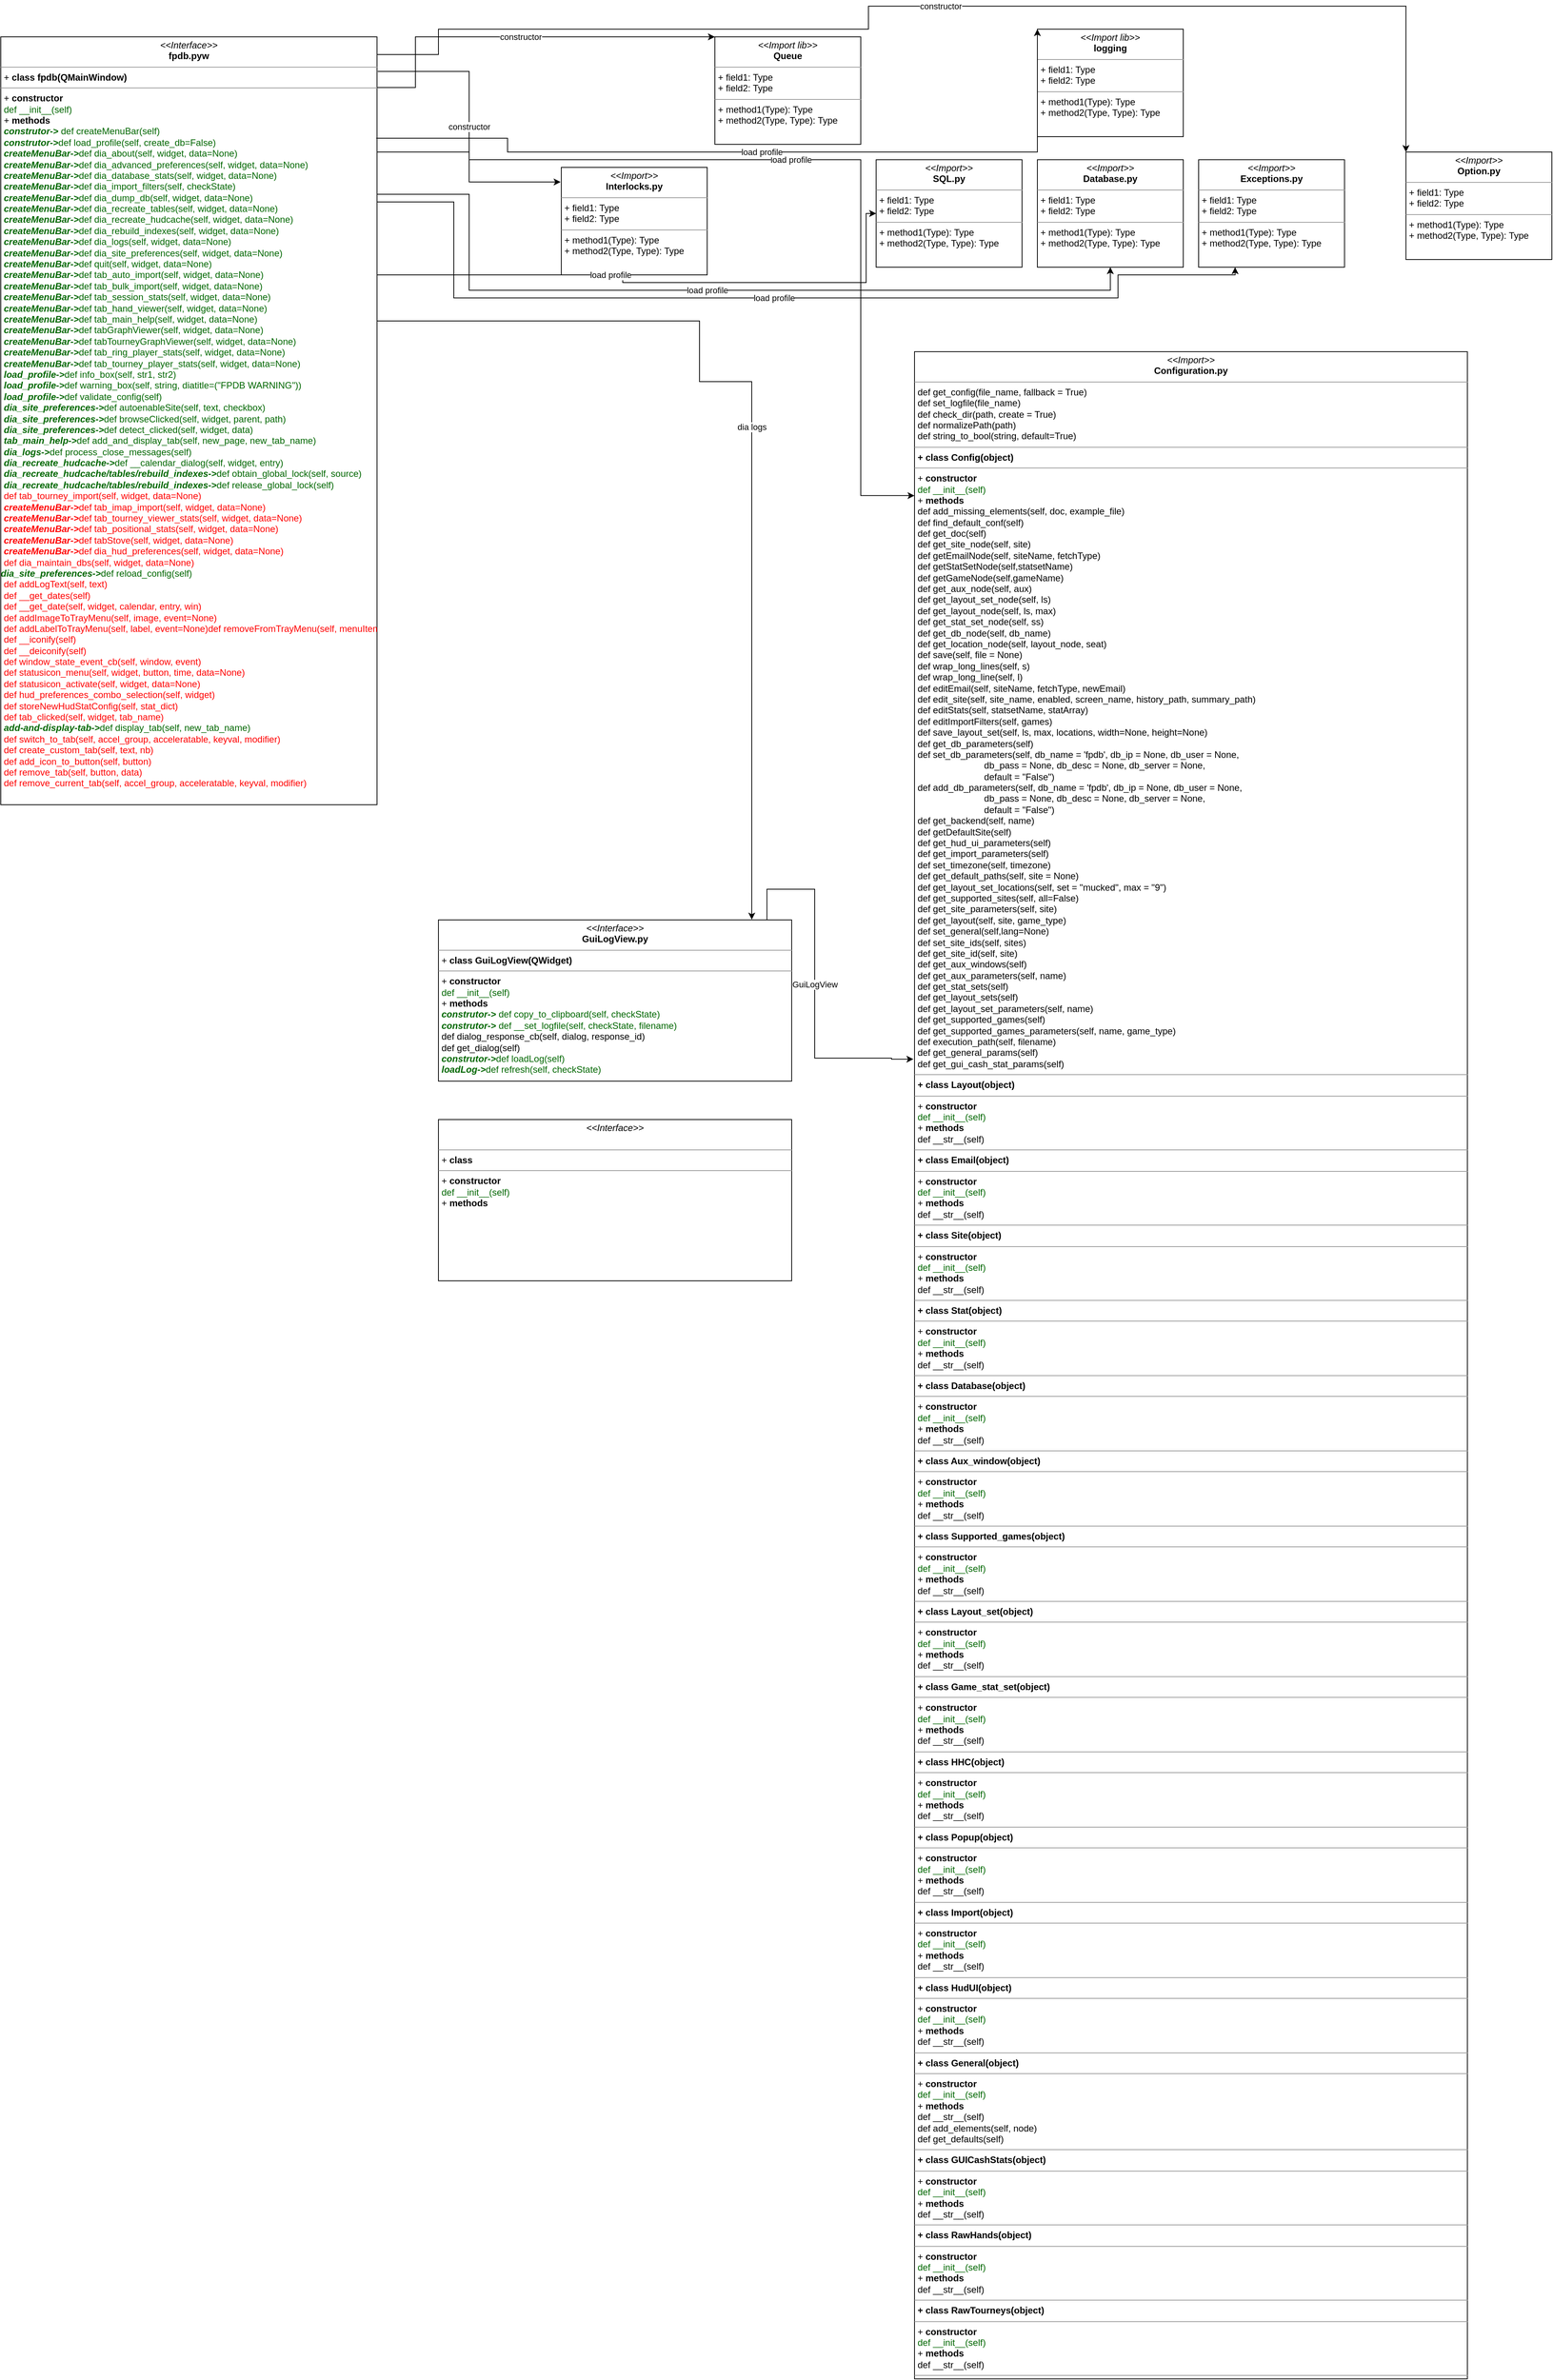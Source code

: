 <mxfile version="16.5.1" type="device"><diagram name="Page-1" id="6133507b-19e7-1e82-6fc7-422aa6c4b21f"><mxGraphModel dx="3524" dy="2050" grid="1" gridSize="10" guides="1" tooltips="1" connect="1" arrows="1" fold="1" page="1" pageScale="1" pageWidth="1100" pageHeight="850" background="none" math="0" shadow="0"><root><mxCell id="0"/><mxCell id="1" parent="0"/><mxCell id="b94bc138ca980ef-1" value="&lt;p style=&quot;margin: 0px ; margin-top: 4px ; text-align: center&quot;&gt;&lt;i&gt;&amp;lt;&amp;lt;Interface&amp;gt;&amp;gt;&lt;/i&gt;&lt;br&gt;&lt;b&gt;fpdb.pyw&lt;/b&gt;&lt;br&gt;&lt;/p&gt;&lt;hr size=&quot;1&quot;&gt;&lt;p style=&quot;margin: 0px ; margin-left: 4px&quot;&gt;+ &lt;b&gt;class fpdb(QMainWindow)&lt;/b&gt;&lt;br&gt;&lt;/p&gt;&lt;hr size=&quot;1&quot;&gt;&lt;p style=&quot;margin: 0px ; margin-left: 4px&quot;&gt;+ &lt;b&gt;constructor&lt;/b&gt;&lt;/p&gt;&lt;p style=&quot;margin: 0px ; margin-left: 4px&quot;&gt;&lt;font color=&quot;#006600&quot;&gt;def __init__(self)&lt;/font&gt;&lt;/p&gt;&lt;p style=&quot;margin: 0px ; margin-left: 4px&quot;&gt;+ &lt;b&gt;methods&lt;br&gt;&lt;/b&gt;&lt;/p&gt;&lt;p style=&quot;margin: 0px ; margin-left: 4px&quot;&gt;&lt;font color=&quot;#006600&quot;&gt;&lt;b&gt;&lt;i&gt;construtor-&amp;gt;&lt;/i&gt;&lt;/b&gt; def createMenuBar(self)&lt;/font&gt;&lt;br&gt;&lt;font color=&quot;#006600&quot;&gt;&lt;b&gt;&lt;i&gt;construtor-&amp;gt;&lt;/i&gt;&lt;/b&gt;def load_profile(self, create_db=False)&lt;/font&gt;&lt;/p&gt;&lt;p style=&quot;margin: 0px ; margin-left: 4px&quot;&gt;&lt;font color=&quot;#006600&quot;&gt;&lt;b&gt;&lt;i&gt;createMenuBar-&amp;gt;&lt;/i&gt;&lt;/b&gt;def dia_about(self, widget, data=None)&lt;/font&gt;&lt;br&gt;&lt;font color=&quot;#006600&quot;&gt;&lt;b&gt;&lt;i&gt;createMenuBar-&amp;gt;&lt;/i&gt;&lt;/b&gt;def dia_advanced_preferences(self, widget, data=None)&lt;/font&gt;&lt;br&gt;&lt;font color=&quot;#006600&quot;&gt;&lt;b&gt;&lt;i&gt;createMenuBar-&amp;gt;&lt;/i&gt;&lt;/b&gt;def dia_database_stats(self, widget, data=None)&lt;/font&gt;&lt;br&gt;&lt;font color=&quot;#006600&quot;&gt;&lt;b&gt;&lt;i&gt;createMenuBar-&amp;gt;&lt;/i&gt;&lt;/b&gt;def dia_import_filters(self, checkState)&lt;/font&gt;&lt;br&gt;&lt;font color=&quot;#006600&quot;&gt;&lt;b&gt;&lt;i&gt;createMenuBar-&amp;gt;&lt;/i&gt;&lt;/b&gt;def dia_dump_db(self, widget, data=None)&lt;/font&gt;&lt;br&gt;&lt;font color=&quot;#006600&quot;&gt;&lt;b&gt;&lt;i&gt;createMenuBar-&amp;gt;&lt;/i&gt;&lt;/b&gt;def dia_recreate_tables(self, widget, data=None)&lt;/font&gt;&lt;br&gt;&lt;font color=&quot;#006600&quot;&gt;&lt;b&gt;&lt;i&gt;createMenuBar-&amp;gt;&lt;/i&gt;&lt;/b&gt;def dia_recreate_hudcache(self, widget, data=None)&lt;/font&gt;&lt;br&gt;&lt;font color=&quot;#006600&quot;&gt;&lt;b&gt;&lt;i&gt;createMenuBar-&amp;gt;&lt;/i&gt;&lt;/b&gt;def dia_rebuild_indexes(self, widget, data=None)&lt;/font&gt;&lt;br&gt;&lt;font color=&quot;#006600&quot;&gt;&lt;b&gt;&lt;i&gt;createMenuBar-&amp;gt;&lt;/i&gt;&lt;/b&gt;def dia_logs(self, widget, data=None)&lt;/font&gt;&lt;br&gt;&lt;font color=&quot;#006600&quot;&gt;&lt;b&gt;&lt;i&gt;createMenuBar-&amp;gt;&lt;/i&gt;&lt;/b&gt;def dia_site_preferences(self, widget, data=None)&lt;/font&gt;&lt;/p&gt;&lt;p style=&quot;margin: 0px ; margin-left: 4px&quot;&gt;&lt;font color=&quot;#006600&quot;&gt;&lt;b&gt;&lt;i&gt;createMenuBar-&amp;gt;&lt;/i&gt;&lt;/b&gt;def quit(self, widget, data=None)&lt;/font&gt;&lt;/p&gt;&lt;p style=&quot;margin: 0px ; margin-left: 4px&quot;&gt;&lt;font color=&quot;#006600&quot;&gt;&lt;b&gt;&lt;i&gt;createMenuBar-&amp;gt;&lt;/i&gt;&lt;/b&gt;def tab_auto_import(self, widget, data=None)&lt;/font&gt;&lt;br&gt;&lt;font color=&quot;#006600&quot;&gt;&lt;b&gt;&lt;i&gt;createMenuBar-&amp;gt;&lt;/i&gt;&lt;/b&gt;def tab_bulk_import(self, widget, data=None)&lt;/font&gt;&lt;/p&gt;&lt;p style=&quot;margin: 0px ; margin-left: 4px&quot;&gt;&lt;font color=&quot;#006600&quot;&gt;&lt;b&gt;&lt;i&gt;createMenuBar-&amp;gt;&lt;/i&gt;&lt;/b&gt;def tab_session_stats(self, widget, data=None)&lt;/font&gt;&lt;br&gt;&lt;font color=&quot;#006600&quot;&gt;&lt;b&gt;&lt;i&gt;createMenuBar-&amp;gt;&lt;/i&gt;&lt;/b&gt;def tab_hand_viewer(self, widget, data=None)&lt;/font&gt;&lt;br&gt;&lt;font color=&quot;#006600&quot;&gt;&lt;b&gt;&lt;i&gt;createMenuBar-&amp;gt;&lt;/i&gt;&lt;/b&gt;def tab_main_help(self, widget, data=None)&lt;/font&gt;&lt;br&gt;&lt;font color=&quot;#006600&quot;&gt;&lt;b&gt;&lt;i&gt;createMenuBar-&amp;gt;&lt;/i&gt;&lt;/b&gt;def tabGraphViewer(self, widget, data=None)&lt;/font&gt;&lt;br&gt;&lt;font color=&quot;#006600&quot;&gt;&lt;b&gt;&lt;i&gt;createMenuBar-&amp;gt;&lt;/i&gt;&lt;/b&gt;def tabTourneyGraphViewer(self, widget, data=None)&lt;/font&gt;&lt;/p&gt;&lt;p style=&quot;margin: 0px ; margin-left: 4px&quot;&gt;&lt;font color=&quot;#006600&quot;&gt;&lt;b&gt;&lt;i&gt;createMenuBar-&amp;gt;&lt;/i&gt;&lt;/b&gt;def tab_ring_player_stats(self, widget, data=None)&lt;br&gt;&lt;b&gt;&lt;i&gt;createMenuBar-&amp;gt;&lt;/i&gt;&lt;/b&gt;def tab_tourney_player_stats(self, widget, data=None)&lt;/font&gt;&lt;/p&gt;&lt;p style=&quot;margin: 0px ; margin-left: 4px&quot;&gt;&lt;font color=&quot;#006600&quot;&gt;&lt;b&gt;&lt;i&gt;load_profile-&amp;gt;&lt;/i&gt;&lt;/b&gt;def info_box(self, str1, str2)&lt;/font&gt;&lt;br&gt;&lt;font color=&quot;#006600&quot;&gt;&lt;b&gt;&lt;i&gt;load_profile-&amp;gt;&lt;/i&gt;&lt;/b&gt;def warning_box(self, string, diatitle=(&quot;FPDB WARNING&quot;))&lt;/font&gt;&lt;br&gt;&lt;font color=&quot;#006600&quot;&gt;&lt;b&gt;&lt;i&gt;load_profile-&amp;gt;&lt;/i&gt;&lt;/b&gt;def validate_config(self)&lt;/font&gt;&lt;br&gt;&lt;font color=&quot;#006600&quot;&gt;&lt;b&gt;&lt;i&gt;dia_site_preferences-&amp;gt;&lt;/i&gt;&lt;/b&gt;def autoenableSite(self, text, checkbox)&lt;/font&gt;&lt;br&gt;&lt;font color=&quot;#006600&quot;&gt;&lt;b&gt;&lt;i&gt;dia_site_preferences-&amp;gt;&lt;/i&gt;&lt;/b&gt;def browseClicked(self, widget, parent, path)&lt;/font&gt;&lt;br&gt;&lt;font color=&quot;#006600&quot;&gt;&lt;b&gt;&lt;i&gt;dia_site_preferences-&amp;gt;&lt;/i&gt;&lt;/b&gt;def detect_clicked(self, widget, data)&lt;/font&gt;&lt;br&gt;&lt;font color=&quot;#006600&quot;&gt;&lt;b&gt;&lt;i&gt;tab_main_help-&amp;gt;&lt;/i&gt;&lt;/b&gt;def add_and_display_tab(self, new_page, new_tab_name)&lt;/font&gt;&lt;br&gt;&lt;font color=&quot;#006600&quot;&gt;&lt;b&gt;&lt;i&gt;dia_logs-&amp;gt;&lt;/i&gt;&lt;/b&gt;def process_close_messages(self)&lt;/font&gt;&lt;br&gt;&lt;font color=&quot;#006600&quot;&gt;&lt;b&gt;&lt;i&gt;dia_recreate_hudcache-&amp;gt;&lt;/i&gt;&lt;/b&gt;def __calendar_dialog(self, widget, entry)&lt;/font&gt;&lt;br&gt;&lt;font color=&quot;#006600&quot;&gt;&lt;b&gt;&lt;i&gt;dia_recreate_hudcache/tables/rebuild_indexes-&amp;gt;&lt;/i&gt;&lt;/b&gt;def obtain_global_lock(self, source)&lt;/font&gt;&lt;br&gt;&lt;font color=&quot;#006600&quot;&gt;&lt;b&gt;&lt;i&gt;dia_recreate_hudcache/tables/rebuild_indexes-&amp;gt;&lt;/i&gt;&lt;/b&gt;def release_global_lock(self)&lt;/font&gt;&lt;br&gt;&lt;font color=&quot;#FF0000&quot;&gt;def tab_tourney_import(self, widget, data=None)&lt;/font&gt;&lt;br&gt;&lt;font color=&quot;#FF0000&quot;&gt;&lt;b&gt;&lt;i&gt;createMenuBar-&amp;gt;&lt;/i&gt;&lt;/b&gt;def tab_imap_import(self, widget, data=None)&lt;/font&gt;&lt;br&gt;&lt;font color=&quot;#FF0000&quot;&gt;&lt;b&gt;&lt;i&gt;createMenuBar-&amp;gt;&lt;/i&gt;&lt;/b&gt;def tab_tourney_viewer_stats(self, widget, data=None)&lt;/font&gt;&lt;br&gt;&lt;font color=&quot;#FF0000&quot;&gt;&lt;b&gt;&lt;i&gt;createMenuBar-&amp;gt;&lt;/i&gt;&lt;/b&gt;def tab_positional_stats(self, widget, data=None)&lt;/font&gt;&lt;br&gt;&lt;font color=&quot;#FF0000&quot;&gt;&lt;b&gt;&lt;i&gt;createMenuBar-&amp;gt;&lt;/i&gt;&lt;/b&gt;def tabStove(self, widget, data=None)&lt;/font&gt;&lt;font color=&quot;#FF0000&quot;&gt;&lt;/font&gt;&lt;br&gt;&lt;/p&gt;&lt;p style=&quot;margin: 0px ; margin-left: 4px&quot;&gt;&lt;font color=&quot;#FF0000&quot;&gt;&lt;b&gt;&lt;i&gt;createMenuBar-&amp;gt;&lt;/i&gt;&lt;/b&gt;def dia_hud_preferences(self, widget, data=None)&lt;/font&gt;&lt;/p&gt;&lt;p style=&quot;margin: 0px ; margin-left: 4px&quot;&gt;&lt;font color=&quot;#FF0000&quot;&gt;def dia_maintain_dbs(self, widget, data=None)&lt;/font&gt;&lt;/p&gt;&lt;font color=&quot;#006600&quot;&gt;&lt;b&gt;&lt;i&gt;dia_site_preferences-&amp;gt;&lt;/i&gt;&lt;/b&gt;&lt;span&gt;def reload_config(self)&lt;/span&gt;&lt;/font&gt;&lt;b style=&quot;color: rgb(0 , 102 , 0)&quot;&gt;&lt;i&gt;&lt;br&gt;&lt;/i&gt;&lt;/b&gt;&lt;p style=&quot;margin: 0px ; margin-left: 4px&quot;&gt;&lt;font color=&quot;#FF0000&quot;&gt;def addLogText(self, text)&lt;/font&gt;&lt;/p&gt;&lt;p style=&quot;margin: 0px ; margin-left: 4px&quot;&gt;&lt;font color=&quot;#FF0000&quot;&gt;def __get_dates(self)&lt;br&gt;def __get_date(self, widget, calendar, entry, win)&lt;/font&gt;&lt;/p&gt;&lt;p style=&quot;margin: 0px ; margin-left: 4px&quot;&gt;&lt;font color=&quot;#FF0000&quot;&gt;def addImageToTrayMenu(self, image, event=None)&lt;br&gt;def addLabelToTrayMenu(self, label, event=None)&lt;/font&gt;&lt;font color=&quot;#FF0000&quot;&gt;def removeFromTrayMenu(self, menuItem)&lt;br&gt;def __iconify(self)&lt;br&gt;def __deiconify(self)&lt;/font&gt;&lt;br&gt;&lt;font color=&quot;#FF0000&quot;&gt;def window_state_event_cb(self, window, event)&lt;br&gt;def statusicon_menu(self, widget, button, time, data=None)&lt;br&gt;def statusicon_activate(self, widget, data=None)&lt;/font&gt;&lt;br&gt;&lt;font color=&quot;#FF0000&quot;&gt;def hud_preferences_combo_selection(self, widget)&lt;/font&gt;&lt;br&gt;&lt;font color=&quot;#FF0000&quot;&gt;def storeNewHudStatConfig(self, stat_dict)&lt;/font&gt;&lt;/p&gt;&lt;p style=&quot;margin: 0px ; margin-left: 4px&quot;&gt;&lt;font color=&quot;#FF0000&quot;&gt;def tab_clicked(self, widget, tab_name)&lt;/font&gt;&lt;/p&gt;&lt;p style=&quot;margin: 0px ; margin-left: 4px&quot;&gt;&lt;font color=&quot;#006600&quot;&gt;&lt;font color=&quot;#006600&quot;&gt;&lt;b&gt;&lt;i&gt;add-and-display-tab-&amp;gt;&lt;/i&gt;&lt;/b&gt;&lt;/font&gt;def display_tab(self, new_tab_name)&lt;/font&gt;&lt;br&gt;&lt;font color=&quot;#FF0000&quot;&gt;def switch_to_tab(self, accel_group, acceleratable, keyval, modifier)&lt;/font&gt;&lt;br&gt;&lt;font color=&quot;#FF0000&quot;&gt;def create_custom_tab(self, text, nb)&lt;/font&gt;&lt;br&gt;&lt;font color=&quot;#FF0000&quot;&gt;def add_icon_to_button(self, button)&lt;/font&gt;&lt;br&gt;&lt;font color=&quot;#FF0000&quot;&gt;def remove_tab(self, button, data)&lt;/font&gt;&lt;br&gt;&lt;font color=&quot;#FF0000&quot;&gt;def remove_current_tab(self, accel_group, acceleratable, keyval, modifier)&lt;/font&gt;&lt;/p&gt;" style="verticalAlign=top;align=left;overflow=fill;fontSize=12;fontFamily=Helvetica;html=1;rounded=0;shadow=0;comic=0;labelBackgroundColor=none;strokeWidth=1" parent="1" vertex="1"><mxGeometry x="-10" y="50" width="490" height="1000" as="geometry"/></mxCell><mxCell id="KZfelSR5Xlm1wKvopIpE-1" value="&lt;p style=&quot;margin: 0px ; margin-top: 4px ; text-align: center&quot;&gt;&lt;i&gt;&amp;lt;&amp;lt;Import&amp;gt;&amp;gt;&lt;/i&gt;&lt;br&gt;&lt;b&gt;Interlocks.py&lt;/b&gt;&lt;/p&gt;&lt;hr size=&quot;1&quot;&gt;&lt;p style=&quot;margin: 0px ; margin-left: 4px&quot;&gt;+ field1: Type&lt;br&gt;+ field2: Type&lt;/p&gt;&lt;hr size=&quot;1&quot;&gt;&lt;p style=&quot;margin: 0px ; margin-left: 4px&quot;&gt;+ method1(Type): Type&lt;br&gt;+ method2(Type, Type): Type&lt;/p&gt;" style="verticalAlign=top;align=left;overflow=fill;fontSize=12;fontFamily=Helvetica;html=1;rounded=0;shadow=0;comic=0;labelBackgroundColor=none;strokeWidth=1" parent="1" vertex="1"><mxGeometry x="720" y="220" width="190" height="140" as="geometry"/></mxCell><mxCell id="KZfelSR5Xlm1wKvopIpE-4" value="&lt;p style=&quot;margin: 0px ; margin-top: 4px ; text-align: center&quot;&gt;&lt;i&gt;&amp;lt;&amp;lt;Import lib&amp;gt;&amp;gt;&lt;/i&gt;&lt;br&gt;&lt;b&gt;Queue&lt;/b&gt;&lt;br&gt;&lt;/p&gt;&lt;hr size=&quot;1&quot;&gt;&lt;p style=&quot;margin: 0px ; margin-left: 4px&quot;&gt;+ field1: Type&lt;br&gt;+ field2: Type&lt;/p&gt;&lt;hr size=&quot;1&quot;&gt;&lt;p style=&quot;margin: 0px ; margin-left: 4px&quot;&gt;+ method1(Type): Type&lt;br&gt;+ method2(Type, Type): Type&lt;/p&gt;" style="verticalAlign=top;align=left;overflow=fill;fontSize=12;fontFamily=Helvetica;html=1;rounded=0;shadow=0;comic=0;labelBackgroundColor=none;strokeWidth=1" parent="1" vertex="1"><mxGeometry x="920" y="50" width="190" height="140" as="geometry"/></mxCell><mxCell id="KZfelSR5Xlm1wKvopIpE-5" value="" style="endArrow=classic;html=1;rounded=0;exitX=1.002;exitY=0.045;exitDx=0;exitDy=0;exitPerimeter=0;entryX=-0.005;entryY=0.136;entryDx=0;entryDy=0;entryPerimeter=0;fontStyle=1;edgeStyle=orthogonalEdgeStyle;" parent="1" source="b94bc138ca980ef-1" target="KZfelSR5Xlm1wKvopIpE-1" edge="1"><mxGeometry relative="1" as="geometry"><mxPoint x="500" y="570" as="sourcePoint"/><mxPoint x="600" y="570" as="targetPoint"/></mxGeometry></mxCell><mxCell id="KZfelSR5Xlm1wKvopIpE-6" value="constructor" style="edgeLabel;resizable=0;html=1;align=center;verticalAlign=middle;" parent="KZfelSR5Xlm1wKvopIpE-5" connectable="0" vertex="1"><mxGeometry relative="1" as="geometry"/></mxCell><mxCell id="KZfelSR5Xlm1wKvopIpE-7" value="" style="endArrow=classic;html=1;rounded=0;entryX=0;entryY=0;entryDx=0;entryDy=0;exitX=1;exitY=0.066;exitDx=0;exitDy=0;exitPerimeter=0;edgeStyle=orthogonalEdgeStyle;" parent="1" source="b94bc138ca980ef-1" target="KZfelSR5Xlm1wKvopIpE-4" edge="1"><mxGeometry relative="1" as="geometry"><mxPoint x="500" y="148.74" as="sourcePoint"/><mxPoint x="729.05" y="149.04" as="targetPoint"/><Array as="points"><mxPoint x="530" y="116"/><mxPoint x="530" y="50"/></Array></mxGeometry></mxCell><mxCell id="KZfelSR5Xlm1wKvopIpE-8" value="constructor" style="edgeLabel;resizable=0;html=1;align=center;verticalAlign=middle;" parent="KZfelSR5Xlm1wKvopIpE-7" connectable="0" vertex="1"><mxGeometry relative="1" as="geometry"/></mxCell><mxCell id="KZfelSR5Xlm1wKvopIpE-9" value="&lt;p style=&quot;margin: 0px ; margin-top: 4px ; text-align: center&quot;&gt;&lt;i&gt;&amp;lt;&amp;lt;Import&amp;gt;&amp;gt;&lt;/i&gt;&lt;br&gt;&lt;b&gt;Option.py&lt;/b&gt;&lt;/p&gt;&lt;hr size=&quot;1&quot;&gt;&lt;p style=&quot;margin: 0px ; margin-left: 4px&quot;&gt;+ field1: Type&lt;br&gt;+ field2: Type&lt;/p&gt;&lt;hr size=&quot;1&quot;&gt;&lt;p style=&quot;margin: 0px ; margin-left: 4px&quot;&gt;+ method1(Type): Type&lt;br&gt;+ method2(Type, Type): Type&lt;/p&gt;" style="verticalAlign=top;align=left;overflow=fill;fontSize=12;fontFamily=Helvetica;html=1;rounded=0;shadow=0;comic=0;labelBackgroundColor=none;strokeWidth=1" parent="1" vertex="1"><mxGeometry x="1820" y="200" width="190" height="140" as="geometry"/></mxCell><mxCell id="KZfelSR5Xlm1wKvopIpE-10" value="" style="endArrow=classic;html=1;rounded=0;entryX=0;entryY=0;entryDx=0;entryDy=0;exitX=1;exitY=0.023;exitDx=0;exitDy=0;exitPerimeter=0;edgeStyle=orthogonalEdgeStyle;" parent="1" source="b94bc138ca980ef-1" target="KZfelSR5Xlm1wKvopIpE-9" edge="1"><mxGeometry relative="1" as="geometry"><mxPoint x="490" y="90" as="sourcePoint"/><mxPoint x="730" y="290" as="targetPoint"/><Array as="points"><mxPoint x="560" y="73"/><mxPoint x="560" y="40"/><mxPoint x="1120" y="40"/><mxPoint x="1120" y="10"/><mxPoint x="1820" y="10"/></Array></mxGeometry></mxCell><mxCell id="KZfelSR5Xlm1wKvopIpE-11" value="constructor" style="edgeLabel;resizable=0;html=1;align=center;verticalAlign=middle;" parent="KZfelSR5Xlm1wKvopIpE-10" connectable="0" vertex="1"><mxGeometry relative="1" as="geometry"/></mxCell><mxCell id="KZfelSR5Xlm1wKvopIpE-12" value="&lt;p style=&quot;margin: 0px ; margin-top: 4px ; text-align: center&quot;&gt;&lt;i&gt;&amp;lt;&amp;lt;Import&amp;gt;&amp;gt;&lt;/i&gt;&lt;br&gt;&lt;b&gt;Configuration.py&lt;/b&gt;&lt;/p&gt;&lt;hr size=&quot;1&quot;&gt;&lt;p style=&quot;margin: 0px ; margin-left: 4px&quot;&gt;def get_config(file_name, fallback = True)&lt;/p&gt;&lt;p style=&quot;margin: 0px ; margin-left: 4px&quot;&gt;def set_logfile(file_name)&lt;/p&gt;&lt;p style=&quot;margin: 0px ; margin-left: 4px&quot;&gt;def check_dir(path, create = True)&lt;/p&gt;&lt;p style=&quot;margin: 0px ; margin-left: 4px&quot;&gt;def normalizePath(path)&lt;/p&gt;&lt;p style=&quot;margin: 0px ; margin-left: 4px&quot;&gt;def string_to_bool(string, default=True)&lt;/p&gt;&lt;hr size=&quot;1&quot;&gt;&lt;p style=&quot;margin: 0px ; margin-left: 4px&quot;&gt;&lt;b&gt;+ class Config(object)&lt;/b&gt;&lt;/p&gt;&lt;hr size=&quot;1&quot;&gt;&lt;p style=&quot;margin: 0px 0px 0px 4px&quot;&gt;+&amp;nbsp;&lt;b&gt;constructor&lt;/b&gt;&lt;/p&gt;&lt;p style=&quot;margin: 0px 0px 0px 4px&quot;&gt;&lt;font color=&quot;#006600&quot;&gt;def __init__(self)&lt;/font&gt;&lt;/p&gt;&lt;p style=&quot;margin: 0px 0px 0px 4px&quot;&gt;+&amp;nbsp;&lt;b&gt;methods&lt;/b&gt;&lt;/p&gt;&lt;p style=&quot;margin: 0px 0px 0px 4px&quot;&gt;def add_missing_elements(self, doc, example_file)&lt;/p&gt;&lt;p style=&quot;margin: 0px 0px 0px 4px&quot;&gt;def find_default_conf(self)&lt;/p&gt;&lt;p style=&quot;margin: 0px 0px 0px 4px&quot;&gt;def get_doc(self)&lt;/p&gt;&lt;p style=&quot;margin: 0px 0px 0px 4px&quot;&gt;def get_site_node(self, site)&lt;/p&gt;&lt;p style=&quot;margin: 0px 0px 0px 4px&quot;&gt;def getEmailNode(self, siteName, fetchType)&lt;/p&gt;&lt;p style=&quot;margin: 0px 0px 0px 4px&quot;&gt;def getStatSetNode(self,statsetName)&lt;/p&gt;&lt;p style=&quot;margin: 0px 0px 0px 4px&quot;&gt;def getGameNode(self,gameName)&lt;/p&gt;&lt;p style=&quot;margin: 0px 0px 0px 4px&quot;&gt;def get_aux_node(self, aux)&lt;/p&gt;&lt;p style=&quot;margin: 0px 0px 0px 4px&quot;&gt;def get_layout_set_node(self, ls)&lt;/p&gt;&lt;p style=&quot;margin: 0px 0px 0px 4px&quot;&gt;def get_layout_node(self, ls, max)&lt;/p&gt;&lt;p style=&quot;margin: 0px 0px 0px 4px&quot;&gt;def get_stat_set_node(self, ss)&lt;/p&gt;&lt;p style=&quot;margin: 0px 0px 0px 4px&quot;&gt;def get_db_node(self, db_name)&lt;/p&gt;&lt;p style=&quot;margin: 0px 0px 0px 4px&quot;&gt;def get_location_node(self, layout_node, seat)&lt;/p&gt;&lt;p style=&quot;margin: 0px 0px 0px 4px&quot;&gt;def save(self, file = None)&lt;/p&gt;&lt;p style=&quot;margin: 0px 0px 0px 4px&quot;&gt;def wrap_long_lines(self, s)&lt;/p&gt;&lt;p style=&quot;margin: 0px 0px 0px 4px&quot;&gt;def wrap_long_line(self, l)&lt;/p&gt;&lt;p style=&quot;margin: 0px 0px 0px 4px&quot;&gt;def editEmail(self, siteName, fetchType, newEmail)&lt;/p&gt;&lt;p style=&quot;margin: 0px 0px 0px 4px&quot;&gt;def edit_site(self, site_name, enabled, screen_name, history_path, summary_path)&lt;/p&gt;&lt;p style=&quot;margin: 0px 0px 0px 4px&quot;&gt;def editStats(self, statsetName, statArray)&lt;/p&gt;&lt;p style=&quot;margin: 0px 0px 0px 4px&quot;&gt;def editImportFilters(self, games)&lt;/p&gt;&lt;p style=&quot;margin: 0px 0px 0px 4px&quot;&gt;def save_layout_set(self, ls, max, locations, width=None, height=None)&lt;/p&gt;&lt;p style=&quot;margin: 0px 0px 0px 4px&quot;&gt;def get_db_parameters(self)&lt;/p&gt;&lt;p style=&quot;margin: 0px 0px 0px 4px&quot;&gt;def set_db_parameters(self, db_name = 'fpdb', db_ip = None, db_user = None,&lt;/p&gt;&lt;p style=&quot;margin: 0px 0px 0px 4px&quot;&gt;&amp;nbsp; &amp;nbsp; &amp;nbsp; &amp;nbsp; &amp;nbsp; &amp;nbsp; &amp;nbsp; &amp;nbsp; &amp;nbsp; &amp;nbsp; &amp;nbsp; &amp;nbsp; &amp;nbsp; db_pass = None, db_desc = None, db_server = None,&lt;/p&gt;&lt;p style=&quot;margin: 0px 0px 0px 4px&quot;&gt;&amp;nbsp; &amp;nbsp; &amp;nbsp; &amp;nbsp; &amp;nbsp; &amp;nbsp; &amp;nbsp; &amp;nbsp; &amp;nbsp; &amp;nbsp; &amp;nbsp; &amp;nbsp; &amp;nbsp; default = &quot;False&quot;)&lt;/p&gt;&lt;p style=&quot;margin: 0px 0px 0px 4px&quot;&gt;def add_db_parameters(self, db_name = 'fpdb', db_ip = None, db_user = None,&lt;/p&gt;&lt;p style=&quot;margin: 0px 0px 0px 4px&quot;&gt;&amp;nbsp; &amp;nbsp; &amp;nbsp; &amp;nbsp; &amp;nbsp; &amp;nbsp; &amp;nbsp; &amp;nbsp; &amp;nbsp; &amp;nbsp; &amp;nbsp; &amp;nbsp; &amp;nbsp; db_pass = None, db_desc = None, db_server = None,&lt;/p&gt;&lt;p style=&quot;margin: 0px 0px 0px 4px&quot;&gt;&amp;nbsp; &amp;nbsp; &amp;nbsp; &amp;nbsp; &amp;nbsp; &amp;nbsp; &amp;nbsp; &amp;nbsp; &amp;nbsp; &amp;nbsp; &amp;nbsp; &amp;nbsp; &amp;nbsp; default = &quot;False&quot;)&lt;/p&gt;&lt;p style=&quot;margin: 0px 0px 0px 4px&quot;&gt;def get_backend(self, name)&lt;/p&gt;&lt;p style=&quot;margin: 0px 0px 0px 4px&quot;&gt;def getDefaultSite(self)&lt;/p&gt;&lt;p style=&quot;margin: 0px 0px 0px 4px&quot;&gt;def get_hud_ui_parameters(self)&lt;/p&gt;&lt;p style=&quot;margin: 0px 0px 0px 4px&quot;&gt;def get_import_parameters(self)&lt;/p&gt;&lt;p style=&quot;margin: 0px 0px 0px 4px&quot;&gt;def set_timezone(self, timezone)&lt;/p&gt;&lt;p style=&quot;margin: 0px 0px 0px 4px&quot;&gt;def get_default_paths(self, site = None)&lt;/p&gt;&lt;p style=&quot;margin: 0px 0px 0px 4px&quot;&gt;def get_layout_set_locations(self, set = &quot;mucked&quot;, max = &quot;9&quot;)&lt;/p&gt;&lt;p style=&quot;margin: 0px 0px 0px 4px&quot;&gt;def get_supported_sites(self, all=False)&lt;/p&gt;&lt;p style=&quot;margin: 0px 0px 0px 4px&quot;&gt;def get_site_parameters(self, site)&lt;/p&gt;&lt;p style=&quot;margin: 0px 0px 0px 4px&quot;&gt;def get_layout(self, site, game_type)&lt;/p&gt;&lt;p style=&quot;margin: 0px 0px 0px 4px&quot;&gt;def set_general(self,lang=None)&lt;/p&gt;&lt;p style=&quot;margin: 0px 0px 0px 4px&quot;&gt;def set_site_ids(self, sites)&lt;/p&gt;&lt;p style=&quot;margin: 0px 0px 0px 4px&quot;&gt;def get_site_id(self, site)&lt;/p&gt;&lt;p style=&quot;margin: 0px 0px 0px 4px&quot;&gt;def get_aux_windows(self)&lt;/p&gt;&lt;p style=&quot;margin: 0px 0px 0px 4px&quot;&gt;def get_aux_parameters(self, name)&lt;/p&gt;&lt;p style=&quot;margin: 0px 0px 0px 4px&quot;&gt;def get_stat_sets(self)&lt;/p&gt;&lt;p style=&quot;margin: 0px 0px 0px 4px&quot;&gt;def get_layout_sets(self)&lt;/p&gt;&lt;p style=&quot;margin: 0px 0px 0px 4px&quot;&gt;def get_layout_set_parameters(self, name)&lt;/p&gt;&lt;p style=&quot;margin: 0px 0px 0px 4px&quot;&gt;def get_supported_games(self)&lt;/p&gt;&lt;p style=&quot;margin: 0px 0px 0px 4px&quot;&gt;def get_supported_games_parameters(self, name, game_type)&lt;/p&gt;&lt;p style=&quot;margin: 0px 0px 0px 4px&quot;&gt;def execution_path(self, filename)&lt;/p&gt;&lt;p style=&quot;margin: 0px 0px 0px 4px&quot;&gt;def get_general_params(self)&lt;/p&gt;&lt;p style=&quot;margin: 0px 0px 0px 4px&quot;&gt;&lt;/p&gt;&lt;p style=&quot;margin: 0px 0px 0px 4px&quot;&gt;def get_gui_cash_stat_params(self)&lt;/p&gt;&lt;hr size=&quot;1&quot;&gt;&lt;p style=&quot;margin: 0px 0px 0px 4px&quot;&gt;&lt;b&gt;+ class Layout(object)&lt;/b&gt;&lt;/p&gt;&lt;hr size=&quot;1&quot;&gt;&lt;p style=&quot;margin: 0px 0px 0px 4px&quot;&gt;+&amp;nbsp;&lt;b&gt;constructor&lt;/b&gt;&lt;/p&gt;&lt;p style=&quot;margin: 0px 0px 0px 4px&quot;&gt;&lt;font color=&quot;#006600&quot;&gt;def __init__(self)&lt;/font&gt;&lt;/p&gt;&lt;p style=&quot;margin: 0px 0px 0px 4px&quot;&gt;+&amp;nbsp;&lt;b&gt;methods&lt;/b&gt;&lt;/p&gt;&lt;p style=&quot;margin: 0px 0px 0px 4px&quot;&gt;def __str__(self)&lt;br&gt;&lt;/p&gt;&lt;hr size=&quot;1&quot;&gt;&lt;p style=&quot;margin: 0px 0px 0px 4px&quot;&gt;&lt;b&gt;+ class Email(object)&lt;/b&gt;&lt;/p&gt;&lt;hr size=&quot;1&quot;&gt;&lt;p style=&quot;margin: 0px 0px 0px 4px&quot;&gt;+&amp;nbsp;&lt;b&gt;constructor&lt;/b&gt;&lt;/p&gt;&lt;p style=&quot;margin: 0px 0px 0px 4px&quot;&gt;&lt;font color=&quot;#006600&quot;&gt;def __init__(self)&lt;/font&gt;&lt;/p&gt;&lt;p style=&quot;margin: 0px 0px 0px 4px&quot;&gt;+&amp;nbsp;&lt;b&gt;methods&lt;/b&gt;&lt;/p&gt;&lt;p style=&quot;margin: 0px 0px 0px 4px&quot;&gt;def __str__(self)&lt;br&gt;&lt;/p&gt;&lt;hr size=&quot;1&quot;&gt;&lt;p style=&quot;margin: 0px 0px 0px 4px&quot;&gt;&lt;b&gt;+ class Site(object)&lt;/b&gt;&lt;/p&gt;&lt;hr size=&quot;1&quot;&gt;&lt;p style=&quot;margin: 0px 0px 0px 4px&quot;&gt;+&amp;nbsp;&lt;b&gt;constructor&lt;/b&gt;&lt;/p&gt;&lt;p style=&quot;margin: 0px 0px 0px 4px&quot;&gt;&lt;font color=&quot;#006600&quot;&gt;def __init__(self)&lt;/font&gt;&lt;/p&gt;&lt;p style=&quot;margin: 0px 0px 0px 4px&quot;&gt;+&amp;nbsp;&lt;b&gt;methods&lt;/b&gt;&lt;/p&gt;&lt;p style=&quot;margin: 0px 0px 0px 4px&quot;&gt;def __str__(self)&lt;br&gt;&lt;/p&gt;&lt;hr size=&quot;1&quot;&gt;&lt;p style=&quot;margin: 0px 0px 0px 4px&quot;&gt;&lt;b&gt;+ class Stat(object)&lt;/b&gt;&lt;/p&gt;&lt;hr size=&quot;1&quot;&gt;&lt;p style=&quot;margin: 0px 0px 0px 4px&quot;&gt;+&amp;nbsp;&lt;b&gt;constructor&lt;/b&gt;&lt;/p&gt;&lt;p style=&quot;margin: 0px 0px 0px 4px&quot;&gt;&lt;font color=&quot;#006600&quot;&gt;def __init__(self)&lt;/font&gt;&lt;/p&gt;&lt;p style=&quot;margin: 0px 0px 0px 4px&quot;&gt;+&amp;nbsp;&lt;b&gt;methods&lt;/b&gt;&lt;/p&gt;&lt;p style=&quot;margin: 0px 0px 0px 4px&quot;&gt;def __str__(self)&lt;br&gt;&lt;/p&gt;&lt;hr size=&quot;1&quot;&gt;&lt;p style=&quot;margin: 0px 0px 0px 4px&quot;&gt;&lt;b&gt;+ class Database(object)&lt;/b&gt;&lt;/p&gt;&lt;hr size=&quot;1&quot;&gt;&lt;p style=&quot;margin: 0px 0px 0px 4px&quot;&gt;+&amp;nbsp;&lt;b&gt;constructor&lt;/b&gt;&lt;/p&gt;&lt;p style=&quot;margin: 0px 0px 0px 4px&quot;&gt;&lt;font color=&quot;#006600&quot;&gt;def __init__(self)&lt;/font&gt;&lt;/p&gt;&lt;p style=&quot;margin: 0px 0px 0px 4px&quot;&gt;+&amp;nbsp;&lt;b&gt;methods&lt;/b&gt;&lt;/p&gt;&lt;p style=&quot;margin: 0px 0px 0px 4px&quot;&gt;def __str__(self)&lt;br&gt;&lt;/p&gt;&lt;hr size=&quot;1&quot;&gt;&lt;p style=&quot;margin: 0px 0px 0px 4px&quot;&gt;&lt;b&gt;+ class Aux_window(object)&lt;/b&gt;&lt;/p&gt;&lt;hr size=&quot;1&quot;&gt;&lt;p style=&quot;margin: 0px 0px 0px 4px&quot;&gt;+&amp;nbsp;&lt;b&gt;constructor&lt;/b&gt;&lt;/p&gt;&lt;p style=&quot;margin: 0px 0px 0px 4px&quot;&gt;&lt;font color=&quot;#006600&quot;&gt;def __init__(self)&lt;/font&gt;&lt;/p&gt;&lt;p style=&quot;margin: 0px 0px 0px 4px&quot;&gt;+&amp;nbsp;&lt;b&gt;methods&lt;/b&gt;&lt;/p&gt;&lt;p style=&quot;margin: 0px 0px 0px 4px&quot;&gt;def __str__(self)&lt;br&gt;&lt;/p&gt;&lt;hr size=&quot;1&quot;&gt;&lt;p style=&quot;margin: 0px 0px 0px 4px&quot;&gt;&lt;b&gt;+ class Supported_games(object)&lt;/b&gt;&lt;/p&gt;&lt;hr size=&quot;1&quot;&gt;&lt;p style=&quot;margin: 0px 0px 0px 4px&quot;&gt;+&amp;nbsp;&lt;b&gt;constructor&lt;/b&gt;&lt;/p&gt;&lt;p style=&quot;margin: 0px 0px 0px 4px&quot;&gt;&lt;font color=&quot;#006600&quot;&gt;def __init__(self)&lt;/font&gt;&lt;/p&gt;&lt;p style=&quot;margin: 0px 0px 0px 4px&quot;&gt;+&amp;nbsp;&lt;b&gt;methods&lt;/b&gt;&lt;/p&gt;&lt;p style=&quot;margin: 0px 0px 0px 4px&quot;&gt;def __str__(self)&lt;br&gt;&lt;/p&gt;&lt;hr size=&quot;1&quot;&gt;&lt;p style=&quot;margin: 0px 0px 0px 4px&quot;&gt;&lt;b&gt;+ class Layout_set(object)&lt;/b&gt;&lt;/p&gt;&lt;hr size=&quot;1&quot;&gt;&lt;p style=&quot;margin: 0px 0px 0px 4px&quot;&gt;+&amp;nbsp;&lt;b&gt;constructor&lt;/b&gt;&lt;/p&gt;&lt;p style=&quot;margin: 0px 0px 0px 4px&quot;&gt;&lt;font color=&quot;#006600&quot;&gt;def __init__(self)&lt;/font&gt;&lt;/p&gt;&lt;p style=&quot;margin: 0px 0px 0px 4px&quot;&gt;+&amp;nbsp;&lt;b&gt;methods&lt;/b&gt;&lt;/p&gt;&lt;p style=&quot;margin: 0px 0px 0px 4px&quot;&gt;def __str__(self)&lt;br&gt;&lt;/p&gt;&lt;hr size=&quot;1&quot;&gt;&lt;p style=&quot;margin: 0px 0px 0px 4px&quot;&gt;&lt;b&gt;+ class Game_stat_set(object)&lt;/b&gt;&lt;/p&gt;&lt;hr size=&quot;1&quot;&gt;&lt;p style=&quot;margin: 0px 0px 0px 4px&quot;&gt;+&amp;nbsp;&lt;b&gt;constructor&lt;/b&gt;&lt;/p&gt;&lt;p style=&quot;margin: 0px 0px 0px 4px&quot;&gt;&lt;font color=&quot;#006600&quot;&gt;def __init__(self)&lt;/font&gt;&lt;/p&gt;&lt;p style=&quot;margin: 0px 0px 0px 4px&quot;&gt;+&amp;nbsp;&lt;b&gt;methods&lt;/b&gt;&lt;/p&gt;&lt;p style=&quot;margin: 0px 0px 0px 4px&quot;&gt;def __str__(self)&lt;br&gt;&lt;/p&gt;&lt;hr size=&quot;1&quot;&gt;&lt;p style=&quot;margin: 0px 0px 0px 4px&quot;&gt;&lt;b&gt;+ class HHC(object)&lt;/b&gt;&lt;/p&gt;&lt;hr size=&quot;1&quot;&gt;&lt;p style=&quot;margin: 0px 0px 0px 4px&quot;&gt;+&amp;nbsp;&lt;b&gt;constructor&lt;/b&gt;&lt;/p&gt;&lt;p style=&quot;margin: 0px 0px 0px 4px&quot;&gt;&lt;font color=&quot;#006600&quot;&gt;def __init__(self)&lt;/font&gt;&lt;/p&gt;&lt;p style=&quot;margin: 0px 0px 0px 4px&quot;&gt;+&amp;nbsp;&lt;b&gt;methods&lt;/b&gt;&lt;/p&gt;&lt;p style=&quot;margin: 0px 0px 0px 4px&quot;&gt;def __str__(self)&lt;/p&gt;&lt;hr size=&quot;1&quot;&gt;&lt;p style=&quot;margin: 0px 0px 0px 4px&quot;&gt;&lt;b&gt;+ class Popup(object)&lt;/b&gt;&lt;/p&gt;&lt;hr size=&quot;1&quot;&gt;&lt;p style=&quot;margin: 0px 0px 0px 4px&quot;&gt;+&amp;nbsp;&lt;b&gt;constructor&lt;/b&gt;&lt;/p&gt;&lt;p style=&quot;margin: 0px 0px 0px 4px&quot;&gt;&lt;font color=&quot;#006600&quot;&gt;def __init__(self)&lt;/font&gt;&lt;/p&gt;&lt;p style=&quot;margin: 0px 0px 0px 4px&quot;&gt;+&amp;nbsp;&lt;b&gt;methods&lt;/b&gt;&lt;/p&gt;&lt;p style=&quot;margin: 0px 0px 0px 4px&quot;&gt;def __str__(self)&lt;/p&gt;&lt;hr size=&quot;1&quot;&gt;&lt;p style=&quot;margin: 0px 0px 0px 4px&quot;&gt;&lt;b&gt;+ class Import(object)&lt;/b&gt;&lt;/p&gt;&lt;hr size=&quot;1&quot;&gt;&lt;p style=&quot;margin: 0px 0px 0px 4px&quot;&gt;+&amp;nbsp;&lt;b&gt;constructor&lt;/b&gt;&lt;/p&gt;&lt;p style=&quot;margin: 0px 0px 0px 4px&quot;&gt;&lt;font color=&quot;#006600&quot;&gt;def __init__(self)&lt;/font&gt;&lt;/p&gt;&lt;p style=&quot;margin: 0px 0px 0px 4px&quot;&gt;+&amp;nbsp;&lt;b&gt;methods&lt;/b&gt;&lt;/p&gt;&lt;p style=&quot;margin: 0px 0px 0px 4px&quot;&gt;def __str__(self)&lt;/p&gt;&lt;hr size=&quot;1&quot;&gt;&lt;p style=&quot;margin: 0px 0px 0px 4px&quot;&gt;&lt;b&gt;+ class HudUI(object)&lt;/b&gt;&lt;/p&gt;&lt;hr size=&quot;1&quot;&gt;&lt;p style=&quot;margin: 0px 0px 0px 4px&quot;&gt;+&amp;nbsp;&lt;b&gt;constructor&lt;/b&gt;&lt;/p&gt;&lt;p style=&quot;margin: 0px 0px 0px 4px&quot;&gt;&lt;font color=&quot;#006600&quot;&gt;def __init__(self)&lt;/font&gt;&lt;/p&gt;&lt;p style=&quot;margin: 0px 0px 0px 4px&quot;&gt;+&amp;nbsp;&lt;b&gt;methods&lt;/b&gt;&lt;/p&gt;&lt;p style=&quot;margin: 0px 0px 0px 4px&quot;&gt;def __str__(self)&lt;/p&gt;&lt;hr size=&quot;1&quot;&gt;&lt;p style=&quot;margin: 0px 0px 0px 4px&quot;&gt;&lt;b&gt;+ class General(object)&lt;/b&gt;&lt;/p&gt;&lt;hr size=&quot;1&quot;&gt;&lt;p style=&quot;margin: 0px 0px 0px 4px&quot;&gt;+&amp;nbsp;&lt;b&gt;constructor&lt;/b&gt;&lt;/p&gt;&lt;p style=&quot;margin: 0px 0px 0px 4px&quot;&gt;&lt;font color=&quot;#006600&quot;&gt;def __init__(self)&lt;/font&gt;&lt;/p&gt;&lt;p style=&quot;margin: 0px 0px 0px 4px&quot;&gt;+&amp;nbsp;&lt;b&gt;methods&lt;/b&gt;&lt;/p&gt;&lt;p style=&quot;margin: 0px 0px 0px 4px&quot;&gt;def __str__(self)&lt;/p&gt;&lt;p style=&quot;margin: 0px 0px 0px 4px&quot;&gt;def add_elements(self, node)&lt;/p&gt;&lt;p style=&quot;margin: 0px 0px 0px 4px&quot;&gt;def get_defaults(self)&lt;/p&gt;&lt;hr size=&quot;1&quot;&gt;&lt;p style=&quot;margin: 0px 0px 0px 4px&quot;&gt;&lt;b&gt;+ class GUICashStats(object)&lt;/b&gt;&lt;/p&gt;&lt;hr size=&quot;1&quot;&gt;&lt;p style=&quot;margin: 0px 0px 0px 4px&quot;&gt;+&amp;nbsp;&lt;b&gt;constructor&lt;/b&gt;&lt;/p&gt;&lt;p style=&quot;margin: 0px 0px 0px 4px&quot;&gt;&lt;font color=&quot;#006600&quot;&gt;def __init__(self)&lt;/font&gt;&lt;/p&gt;&lt;p style=&quot;margin: 0px 0px 0px 4px&quot;&gt;+&amp;nbsp;&lt;b&gt;methods&lt;/b&gt;&lt;/p&gt;&lt;p style=&quot;margin: 0px 0px 0px 4px&quot;&gt;def __str__(self)&lt;/p&gt;&lt;hr size=&quot;1&quot;&gt;&lt;p style=&quot;margin: 0px 0px 0px 4px&quot;&gt;&lt;b&gt;+ class RawHands(object)&lt;/b&gt;&lt;/p&gt;&lt;hr size=&quot;1&quot;&gt;&lt;p style=&quot;margin: 0px 0px 0px 4px&quot;&gt;+&amp;nbsp;&lt;b&gt;constructor&lt;/b&gt;&lt;/p&gt;&lt;p style=&quot;margin: 0px 0px 0px 4px&quot;&gt;&lt;font color=&quot;#006600&quot;&gt;def __init__(self)&lt;/font&gt;&lt;/p&gt;&lt;p style=&quot;margin: 0px 0px 0px 4px&quot;&gt;+&amp;nbsp;&lt;b&gt;methods&lt;/b&gt;&lt;/p&gt;&lt;p style=&quot;margin: 0px 0px 0px 4px&quot;&gt;def __str__(self)&lt;/p&gt;&lt;hr size=&quot;1&quot;&gt;&lt;p style=&quot;margin: 0px 0px 0px 4px&quot;&gt;&lt;b&gt;+ class RawTourneys(object)&lt;/b&gt;&lt;/p&gt;&lt;hr size=&quot;1&quot;&gt;&lt;p style=&quot;margin: 0px 0px 0px 4px&quot;&gt;+&amp;nbsp;&lt;b&gt;constructor&lt;/b&gt;&lt;/p&gt;&lt;p style=&quot;margin: 0px 0px 0px 4px&quot;&gt;&lt;font color=&quot;#006600&quot;&gt;def __init__(self)&lt;/font&gt;&lt;/p&gt;&lt;p style=&quot;margin: 0px 0px 0px 4px&quot;&gt;+&amp;nbsp;&lt;b&gt;methods&lt;/b&gt;&lt;/p&gt;&lt;p style=&quot;margin: 0px 0px 0px 4px&quot;&gt;def __str__(self)&lt;/p&gt;&lt;hr size=&quot;1&quot;&gt;&lt;p style=&quot;margin: 0px 0px 0px 4px&quot;&gt;&lt;br&gt;&lt;/p&gt;" style="verticalAlign=top;align=left;overflow=fill;fontSize=12;fontFamily=Helvetica;html=1;rounded=0;shadow=0;comic=0;labelBackgroundColor=none;strokeWidth=1" parent="1" vertex="1"><mxGeometry x="1180" y="460" width="720" height="2640" as="geometry"/></mxCell><mxCell id="KZfelSR5Xlm1wKvopIpE-13" value="" style="endArrow=classic;html=1;rounded=0;entryX=0;entryY=0.071;entryDx=0;entryDy=0;entryPerimeter=0;edgeStyle=orthogonalEdgeStyle;" parent="1" target="KZfelSR5Xlm1wKvopIpE-12" edge="1"><mxGeometry relative="1" as="geometry"><mxPoint x="480" y="150" as="sourcePoint"/><mxPoint x="720" y="660" as="targetPoint"/><Array as="points"><mxPoint x="480" y="200"/><mxPoint x="600" y="200"/><mxPoint x="600" y="210"/><mxPoint x="1110" y="210"/><mxPoint x="1110" y="647"/></Array></mxGeometry></mxCell><mxCell id="KZfelSR5Xlm1wKvopIpE-14" value="load profile" style="edgeLabel;resizable=0;html=1;align=center;verticalAlign=middle;" parent="KZfelSR5Xlm1wKvopIpE-13" connectable="0" vertex="1"><mxGeometry relative="1" as="geometry"/></mxCell><mxCell id="KZfelSR5Xlm1wKvopIpE-15" value="&lt;p style=&quot;margin: 0px ; margin-top: 4px ; text-align: center&quot;&gt;&lt;i&gt;&amp;lt;&amp;lt;Import lib&amp;gt;&amp;gt;&lt;/i&gt;&lt;br&gt;&lt;b&gt;logging&lt;/b&gt;&lt;br&gt;&lt;/p&gt;&lt;hr size=&quot;1&quot;&gt;&lt;p style=&quot;margin: 0px ; margin-left: 4px&quot;&gt;+ field1: Type&lt;br&gt;+ field2: Type&lt;/p&gt;&lt;hr size=&quot;1&quot;&gt;&lt;p style=&quot;margin: 0px ; margin-left: 4px&quot;&gt;+ method1(Type): Type&lt;br&gt;+ method2(Type, Type): Type&lt;/p&gt;" style="verticalAlign=top;align=left;overflow=fill;fontSize=12;fontFamily=Helvetica;html=1;rounded=0;shadow=0;comic=0;labelBackgroundColor=none;strokeWidth=1" parent="1" vertex="1"><mxGeometry x="1340" y="40" width="190" height="140" as="geometry"/></mxCell><mxCell id="KZfelSR5Xlm1wKvopIpE-17" value="" style="endArrow=classic;html=1;rounded=0;exitX=0.998;exitY=0.132;exitDx=0;exitDy=0;exitPerimeter=0;edgeStyle=orthogonalEdgeStyle;entryX=0;entryY=0;entryDx=0;entryDy=0;" parent="1" source="b94bc138ca980ef-1" target="KZfelSR5Xlm1wKvopIpE-15" edge="1"><mxGeometry relative="1" as="geometry"><mxPoint x="480" y="739.998" as="sourcePoint"/><mxPoint x="710" y="200" as="targetPoint"/><Array as="points"><mxPoint x="650" y="182"/><mxPoint x="650" y="200"/></Array></mxGeometry></mxCell><mxCell id="KZfelSR5Xlm1wKvopIpE-18" value="load profile" style="edgeLabel;resizable=0;html=1;align=center;verticalAlign=middle;" parent="KZfelSR5Xlm1wKvopIpE-17" connectable="0" vertex="1"><mxGeometry relative="1" as="geometry"/></mxCell><mxCell id="KZfelSR5Xlm1wKvopIpE-19" value="&lt;p style=&quot;margin: 0px ; margin-top: 4px ; text-align: center&quot;&gt;&lt;i&gt;&amp;lt;&amp;lt;Import&amp;gt;&amp;gt;&lt;/i&gt;&lt;br&gt;&lt;b&gt;SQL.py&lt;/b&gt;&lt;/p&gt;&lt;hr size=&quot;1&quot;&gt;&lt;p style=&quot;margin: 0px ; margin-left: 4px&quot;&gt;+ field1: Type&lt;br&gt;+ field2: Type&lt;/p&gt;&lt;hr size=&quot;1&quot;&gt;&lt;p style=&quot;margin: 0px ; margin-left: 4px&quot;&gt;+ method1(Type): Type&lt;br&gt;+ method2(Type, Type): Type&lt;/p&gt;" style="verticalAlign=top;align=left;overflow=fill;fontSize=12;fontFamily=Helvetica;html=1;rounded=0;shadow=0;comic=0;labelBackgroundColor=none;strokeWidth=1" parent="1" vertex="1"><mxGeometry x="1130" y="210" width="190" height="140" as="geometry"/></mxCell><mxCell id="KZfelSR5Xlm1wKvopIpE-20" value="" style="endArrow=classic;html=1;rounded=0;exitX=1;exitY=0.168;exitDx=0;exitDy=0;exitPerimeter=0;edgeStyle=orthogonalEdgeStyle;" parent="1" source="b94bc138ca980ef-1" target="KZfelSR5Xlm1wKvopIpE-19" edge="1"><mxGeometry relative="1" as="geometry"><mxPoint x="480" y="949.998" as="sourcePoint"/><mxPoint x="720" y="1008.02" as="targetPoint"/><Array as="points"><mxPoint x="480" y="360"/><mxPoint x="800" y="360"/><mxPoint x="800" y="370"/><mxPoint x="1117" y="370"/><mxPoint x="1117" y="280"/></Array></mxGeometry></mxCell><mxCell id="KZfelSR5Xlm1wKvopIpE-21" value="load profile" style="edgeLabel;resizable=0;html=1;align=center;verticalAlign=middle;" parent="KZfelSR5Xlm1wKvopIpE-20" connectable="0" vertex="1"><mxGeometry relative="1" as="geometry"/></mxCell><mxCell id="KZfelSR5Xlm1wKvopIpE-22" value="&lt;p style=&quot;margin: 0px ; margin-top: 4px ; text-align: center&quot;&gt;&lt;i&gt;&amp;lt;&amp;lt;Import&amp;gt;&amp;gt;&lt;/i&gt;&lt;br&gt;&lt;b&gt;Database.py&lt;/b&gt;&lt;/p&gt;&lt;hr size=&quot;1&quot;&gt;&lt;p style=&quot;margin: 0px ; margin-left: 4px&quot;&gt;+ field1: Type&lt;br&gt;+ field2: Type&lt;/p&gt;&lt;hr size=&quot;1&quot;&gt;&lt;p style=&quot;margin: 0px ; margin-left: 4px&quot;&gt;+ method1(Type): Type&lt;br&gt;+ method2(Type, Type): Type&lt;/p&gt;" style="verticalAlign=top;align=left;overflow=fill;fontSize=12;fontFamily=Helvetica;html=1;rounded=0;shadow=0;comic=0;labelBackgroundColor=none;strokeWidth=1" parent="1" vertex="1"><mxGeometry x="1340" y="210" width="190" height="140" as="geometry"/></mxCell><mxCell id="KZfelSR5Xlm1wKvopIpE-23" value="" style="endArrow=classic;html=1;rounded=0;exitX=1;exitY=0.205;exitDx=0;exitDy=0;exitPerimeter=0;edgeStyle=orthogonalEdgeStyle;" parent="1" source="b94bc138ca980ef-1" target="KZfelSR5Xlm1wKvopIpE-22" edge="1"><mxGeometry relative="1" as="geometry"><mxPoint x="490" y="959.998" as="sourcePoint"/><mxPoint x="730" y="1018.02" as="targetPoint"/><Array as="points"><mxPoint x="600" y="255"/><mxPoint x="600" y="380"/><mxPoint x="1435" y="380"/></Array></mxGeometry></mxCell><mxCell id="KZfelSR5Xlm1wKvopIpE-24" value="load profile" style="edgeLabel;resizable=0;html=1;align=center;verticalAlign=middle;" parent="KZfelSR5Xlm1wKvopIpE-23" connectable="0" vertex="1"><mxGeometry relative="1" as="geometry"/></mxCell><mxCell id="KZfelSR5Xlm1wKvopIpE-25" value="&lt;p style=&quot;margin: 0px ; margin-top: 4px ; text-align: center&quot;&gt;&lt;i&gt;&amp;lt;&amp;lt;Import&amp;gt;&amp;gt;&lt;/i&gt;&lt;br&gt;&lt;b&gt;Exceptions.py&lt;/b&gt;&lt;/p&gt;&lt;hr size=&quot;1&quot;&gt;&lt;p style=&quot;margin: 0px ; margin-left: 4px&quot;&gt;+ field1: Type&lt;br&gt;+ field2: Type&lt;/p&gt;&lt;hr size=&quot;1&quot;&gt;&lt;p style=&quot;margin: 0px ; margin-left: 4px&quot;&gt;+ method1(Type): Type&lt;br&gt;+ method2(Type, Type): Type&lt;/p&gt;" style="verticalAlign=top;align=left;overflow=fill;fontSize=12;fontFamily=Helvetica;html=1;rounded=0;shadow=0;comic=0;labelBackgroundColor=none;strokeWidth=1" parent="1" vertex="1"><mxGeometry x="1550" y="210" width="190" height="140" as="geometry"/></mxCell><mxCell id="KZfelSR5Xlm1wKvopIpE-26" value="" style="endArrow=classic;html=1;rounded=0;edgeStyle=orthogonalEdgeStyle;entryX=0.25;entryY=1;entryDx=0;entryDy=0;" parent="1" target="KZfelSR5Xlm1wKvopIpE-25" edge="1"><mxGeometry relative="1" as="geometry"><mxPoint x="480" y="265" as="sourcePoint"/><mxPoint x="1445" y="360" as="targetPoint"/><Array as="points"><mxPoint x="580" y="265"/><mxPoint x="580" y="390"/><mxPoint x="1445" y="390"/><mxPoint x="1445" y="360"/><mxPoint x="1598" y="360"/></Array></mxGeometry></mxCell><mxCell id="KZfelSR5Xlm1wKvopIpE-27" value="load profile" style="edgeLabel;resizable=0;html=1;align=center;verticalAlign=middle;" parent="KZfelSR5Xlm1wKvopIpE-26" connectable="0" vertex="1"><mxGeometry relative="1" as="geometry"/></mxCell><mxCell id="T4-RC3coxmAEw6wqsqc4-1" value="&lt;p style=&quot;margin: 0px ; margin-top: 4px ; text-align: center&quot;&gt;&lt;i&gt;&amp;lt;&amp;lt;Interface&amp;gt;&amp;gt;&lt;/i&gt;&lt;br&gt;&lt;b&gt;GuiLogView.py&lt;/b&gt;&lt;br&gt;&lt;/p&gt;&lt;hr size=&quot;1&quot;&gt;&lt;p style=&quot;margin: 0px ; margin-left: 4px&quot;&gt;+ &lt;b&gt;class GuiLogView(QWidget)&lt;/b&gt;&lt;br&gt;&lt;/p&gt;&lt;hr size=&quot;1&quot;&gt;&lt;p style=&quot;margin: 0px ; margin-left: 4px&quot;&gt;+ &lt;b&gt;constructor&lt;/b&gt;&lt;/p&gt;&lt;p style=&quot;margin: 0px ; margin-left: 4px&quot;&gt;&lt;font color=&quot;#006600&quot;&gt;def __init__(self)&lt;/font&gt;&lt;/p&gt;&lt;p style=&quot;margin: 0px ; margin-left: 4px&quot;&gt;+ &lt;b&gt;methods&lt;br&gt;&lt;/b&gt;&lt;/p&gt;&lt;p style=&quot;margin: 0px ; margin-left: 4px&quot;&gt;&lt;font color=&quot;#006600&quot;&gt;&lt;b&gt;&lt;i&gt;construtor-&amp;gt;&lt;/i&gt;&lt;/b&gt; def copy_to_clipboard(self, checkState) &lt;/font&gt;&lt;br&gt;&lt;font color=&quot;#006600&quot;&gt;&lt;b&gt;&lt;i&gt;construtor-&amp;gt;&lt;/i&gt;&lt;/b&gt; def __set_logfile(self, checkState, filename)&lt;/font&gt;&lt;br&gt;def dialog_response_cb(self, dialog, response_id)&lt;br&gt;def get_dialog(self)&lt;br&gt;&lt;font color=&quot;#006600&quot;&gt;&lt;b&gt;&lt;i&gt;construtor-&amp;gt;&lt;/i&gt;&lt;/b&gt;def loadLog(self)&lt;br&gt;&lt;b&gt;&lt;i&gt;loadLog-&amp;gt;&lt;/i&gt;&lt;/b&gt;def refresh(self, checkState)&lt;/font&gt;&lt;b&gt;&lt;br&gt;&lt;/b&gt;&lt;/p&gt;" style="verticalAlign=top;align=left;overflow=fill;fontSize=12;fontFamily=Helvetica;html=1;rounded=0;shadow=0;comic=0;labelBackgroundColor=none;strokeWidth=1" parent="1" vertex="1"><mxGeometry x="560" y="1200" width="460" height="210" as="geometry"/></mxCell><mxCell id="T4-RC3coxmAEw6wqsqc4-2" value="" style="endArrow=classic;html=1;rounded=0;edgeStyle=orthogonalEdgeStyle;entryX=0.887;entryY=-0.002;entryDx=0;entryDy=0;entryPerimeter=0;exitX=1;exitY=0.386;exitDx=0;exitDy=0;exitPerimeter=0;" parent="1" source="b94bc138ca980ef-1" target="T4-RC3coxmAEw6wqsqc4-1" edge="1"><mxGeometry relative="1" as="geometry"><mxPoint x="490" y="275" as="sourcePoint"/><mxPoint x="1607.5" y="360" as="targetPoint"/><Array as="points"><mxPoint x="480" y="420"/><mxPoint x="900" y="420"/><mxPoint x="900" y="499"/></Array></mxGeometry></mxCell><mxCell id="T4-RC3coxmAEw6wqsqc4-3" value="dia logs" style="edgeLabel;resizable=0;html=1;align=center;verticalAlign=middle;" parent="T4-RC3coxmAEw6wqsqc4-2" connectable="0" vertex="1"><mxGeometry relative="1" as="geometry"/></mxCell><mxCell id="T4-RC3coxmAEw6wqsqc4-4" value="" style="endArrow=classic;html=1;rounded=0;edgeStyle=orthogonalEdgeStyle;entryX=-0.002;entryY=0.349;entryDx=0;entryDy=0;entryPerimeter=0;exitX=0.93;exitY=0;exitDx=0;exitDy=0;exitPerimeter=0;" parent="1" target="KZfelSR5Xlm1wKvopIpE-12" edge="1" source="T4-RC3coxmAEw6wqsqc4-1"><mxGeometry relative="1" as="geometry"><mxPoint x="1000" y="500" as="sourcePoint"/><mxPoint x="1118.02" y="509.12" as="targetPoint"/><Array as="points"><mxPoint x="988" y="1160"/><mxPoint x="1050" y="1160"/><mxPoint x="1050" y="1380"/><mxPoint x="1150" y="1380"/><mxPoint x="1150" y="1381"/></Array></mxGeometry></mxCell><mxCell id="T4-RC3coxmAEw6wqsqc4-5" value="GuiLogView" style="edgeLabel;resizable=0;html=1;align=center;verticalAlign=middle;" parent="T4-RC3coxmAEw6wqsqc4-4" connectable="0" vertex="1"><mxGeometry relative="1" as="geometry"/></mxCell><mxCell id="yEyXQAcgdB-kxVPs2qER-1" value="&lt;p style=&quot;margin: 0px ; margin-top: 4px ; text-align: center&quot;&gt;&lt;i&gt;&amp;lt;&amp;lt;Interface&amp;gt;&amp;gt;&lt;/i&gt;&lt;br&gt;&lt;br&gt;&lt;/p&gt;&lt;hr size=&quot;1&quot;&gt;&lt;p style=&quot;margin: 0px ; margin-left: 4px&quot;&gt;+ &lt;b&gt;class&amp;nbsp;&lt;/b&gt;&lt;br&gt;&lt;/p&gt;&lt;hr size=&quot;1&quot;&gt;&lt;p style=&quot;margin: 0px ; margin-left: 4px&quot;&gt;+ &lt;b&gt;constructor&lt;/b&gt;&lt;/p&gt;&lt;p style=&quot;margin: 0px ; margin-left: 4px&quot;&gt;&lt;font color=&quot;#006600&quot;&gt;def __init__(self)&lt;/font&gt;&lt;/p&gt;&lt;p style=&quot;margin: 0px ; margin-left: 4px&quot;&gt;+ &lt;b&gt;methods&lt;br&gt;&lt;/b&gt;&lt;/p&gt;&lt;p style=&quot;margin: 0px ; margin-left: 4px&quot;&gt;&lt;b&gt;&lt;br&gt;&lt;/b&gt;&lt;/p&gt;" style="verticalAlign=top;align=left;overflow=fill;fontSize=12;fontFamily=Helvetica;html=1;rounded=0;shadow=0;comic=0;labelBackgroundColor=none;strokeWidth=1" vertex="1" parent="1"><mxGeometry x="560" y="1460" width="460" height="210" as="geometry"/></mxCell></root></mxGraphModel></diagram></mxfile>